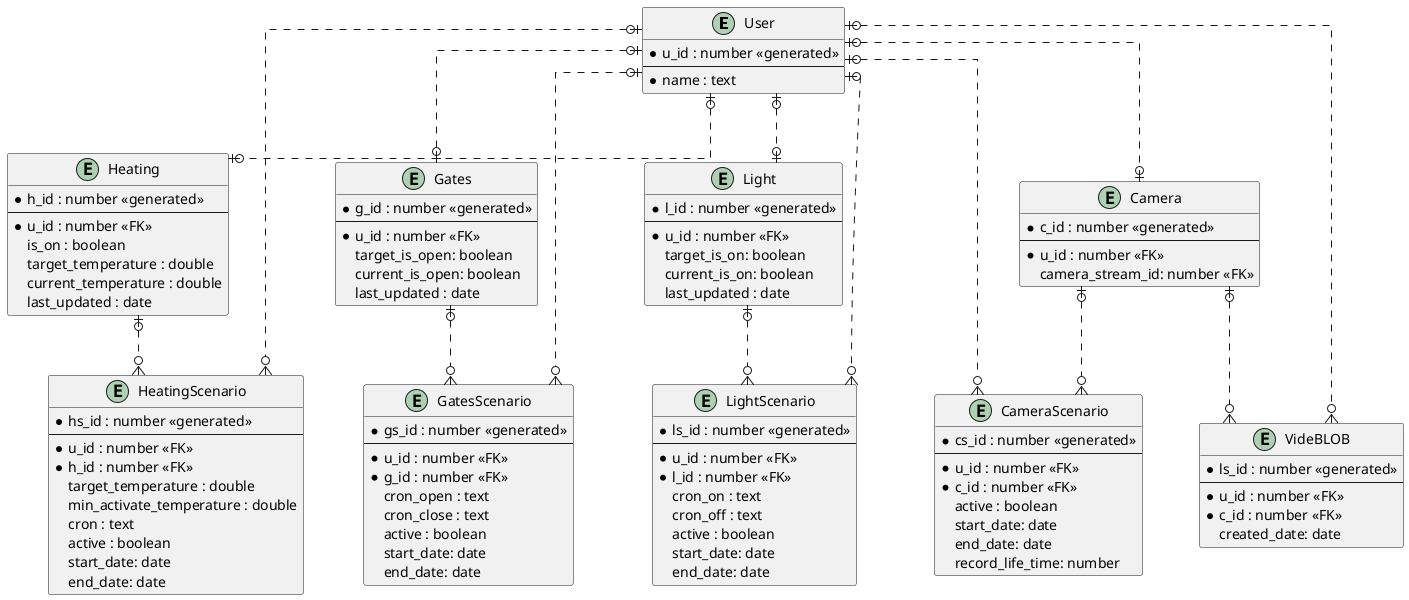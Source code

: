 @startuml
' hide the spot
' hide circle

' avoid problems with angled crows feet
skinparam linetype ortho

entity "User" as u {
  *u_id : number <<generated>>
  --
  *name : text
}

entity "Heating" as h {
  *h_id : number <<generated>>
  --
  *u_id : number <<FK>>
  is_on : boolean
  target_temperature : double
  current_temperature : double
  last_updated : date
}

entity "HeatingScenario" as hs {
  *hs_id : number <<generated>>
  --
  *u_id : number <<FK>>
  *h_id : number <<FK>>
  target_temperature : double
  min_activate_temperature : double
  cron : text
  active : boolean
  start_date: date
  end_date: date
}

entity "Gates" as g {
  *g_id : number <<generated>>
  --
  *u_id : number <<FK>>
  target_is_open: boolean
  current_is_open: boolean
  last_updated : date
}

entity "GatesScenario" as gs {
  *gs_id : number <<generated>>
  --
  *u_id : number <<FK>>
  *g_id : number <<FK>>
  cron_open : text
  cron_close : text
  active : boolean
  start_date: date
  end_date: date
}

entity "Light" as l {
  *l_id : number <<generated>>
  --
  *u_id : number <<FK>>
  target_is_on: boolean
  current_is_on: boolean
  last_updated : date
}

entity "LightScenario" as ls {
  *ls_id : number <<generated>>
  --
  *u_id : number <<FK>>
  *l_id : number <<FK>>
  cron_on : text
  cron_off : text
  active : boolean
  start_date: date
  end_date: date
}

entity "Camera" as c {
  *c_id : number <<generated>>
  --
  *u_id : number <<FK>>
  camera_stream_id: number <<FK>>
}

entity "CameraScenario" as cs {
  *cs_id : number <<generated>>
  --
  *u_id : number <<FK>>
  *c_id : number <<FK>>
  active : boolean
  start_date: date
  end_date: date
  record_life_time: number
}

entity "VideBLOB" as cb {
  *ls_id : number <<generated>>
  --
  *u_id : number <<FK>>
  *c_id : number <<FK>>
  created_date: date
}


u |o..o| h
u |o..o{ hs
h |o..o{ hs


u |o..o| g
u |o..o{ gs
g |o..o{ gs

u |o..o| l
u |o..o{ ls
l |o..o{ ls

u |o..o| c
u |o..o{ cs
u |o..o{ cb
c |o..o{ cs
c |o..o{ cb
@enduml
